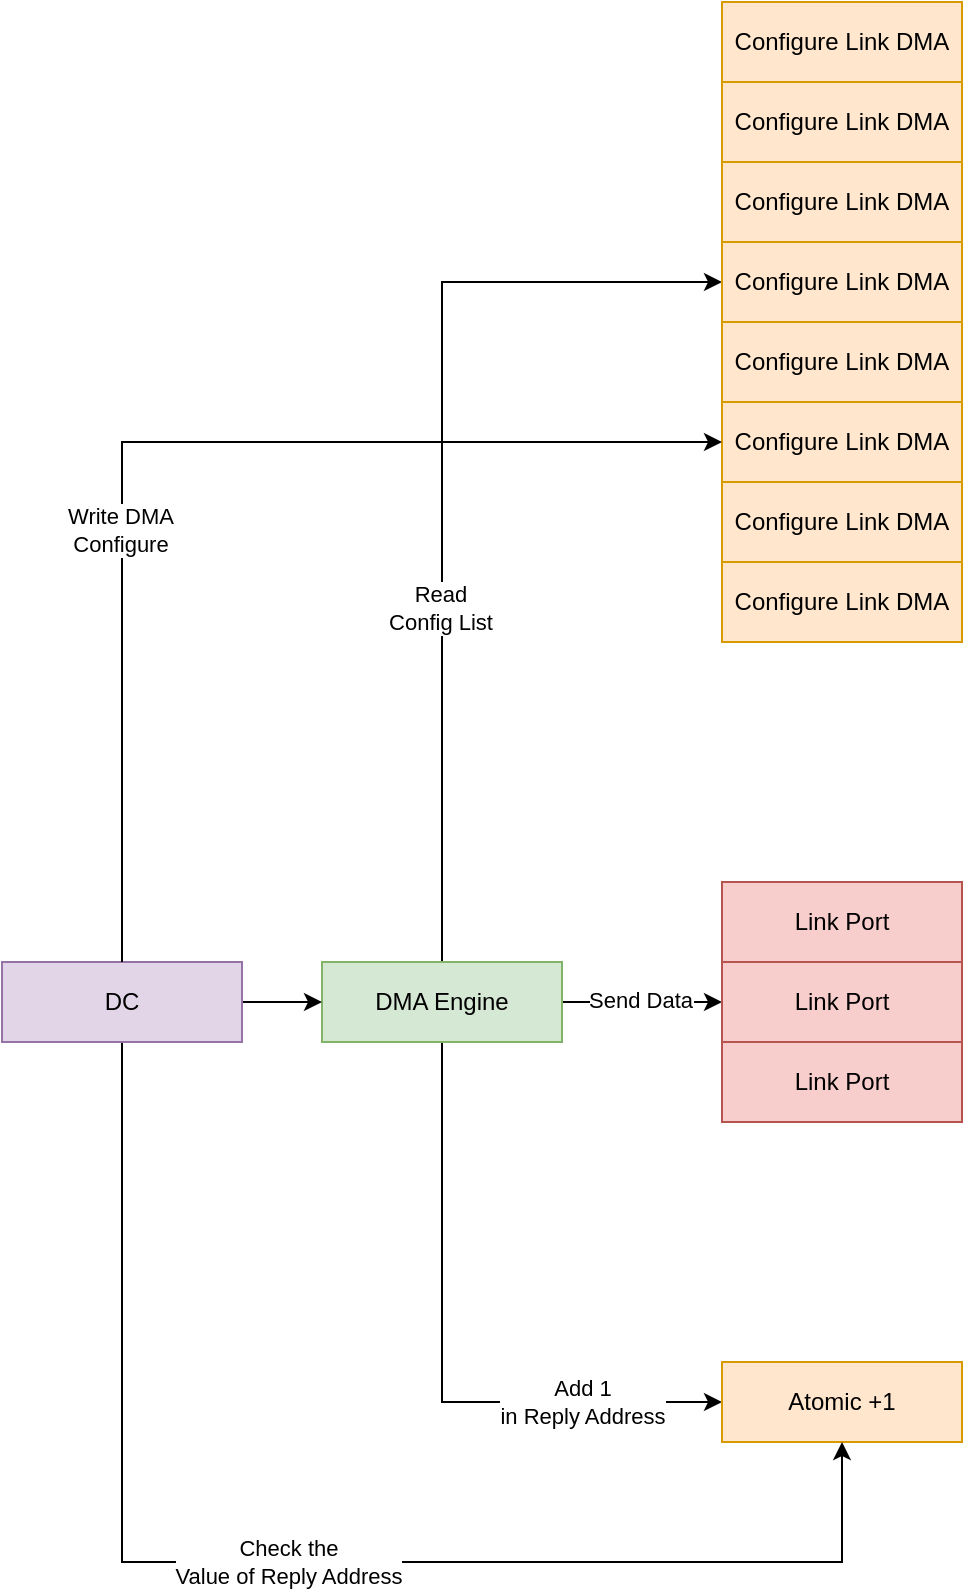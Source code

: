 <mxfile version="22.1.17" type="github">
  <diagram name="Page-1" id="aVFYZMiSky3yqIOjy_Kf">
    <mxGraphModel dx="2074" dy="2246" grid="1" gridSize="10" guides="1" tooltips="1" connect="1" arrows="1" fold="1" page="1" pageScale="1" pageWidth="850" pageHeight="1100" math="0" shadow="0">
      <root>
        <mxCell id="0" />
        <mxCell id="1" parent="0" />
        <mxCell id="TCqQ4G7pc4lWp9VlTtWD-5" value="" style="edgeStyle=orthogonalEdgeStyle;rounded=0;orthogonalLoop=1;jettySize=auto;html=1;" edge="1" parent="1" source="TCqQ4G7pc4lWp9VlTtWD-1" target="TCqQ4G7pc4lWp9VlTtWD-2">
          <mxGeometry relative="1" as="geometry">
            <Array as="points">
              <mxPoint x="300" y="340" />
            </Array>
          </mxGeometry>
        </mxCell>
        <mxCell id="TCqQ4G7pc4lWp9VlTtWD-25" value="Add 1&lt;br&gt;in Reply Address" style="edgeLabel;html=1;align=center;verticalAlign=middle;resizable=0;points=[];" vertex="1" connectable="0" parent="TCqQ4G7pc4lWp9VlTtWD-5">
          <mxGeometry x="0.562" relative="1" as="geometry">
            <mxPoint as="offset" />
          </mxGeometry>
        </mxCell>
        <mxCell id="TCqQ4G7pc4lWp9VlTtWD-6" value="" style="edgeStyle=orthogonalEdgeStyle;rounded=0;orthogonalLoop=1;jettySize=auto;html=1;entryX=0;entryY=0.5;entryDx=0;entryDy=0;" edge="1" parent="1" source="TCqQ4G7pc4lWp9VlTtWD-1" target="TCqQ4G7pc4lWp9VlTtWD-15">
          <mxGeometry relative="1" as="geometry">
            <mxPoint x="400" y="-140" as="targetPoint" />
            <Array as="points">
              <mxPoint x="300" y="-220" />
            </Array>
          </mxGeometry>
        </mxCell>
        <mxCell id="TCqQ4G7pc4lWp9VlTtWD-23" value="Read&lt;br&gt;Config List" style="edgeLabel;html=1;align=center;verticalAlign=middle;resizable=0;points=[];" vertex="1" connectable="0" parent="TCqQ4G7pc4lWp9VlTtWD-6">
          <mxGeometry x="-0.261" y="1" relative="1" as="geometry">
            <mxPoint as="offset" />
          </mxGeometry>
        </mxCell>
        <mxCell id="TCqQ4G7pc4lWp9VlTtWD-8" value="" style="edgeStyle=orthogonalEdgeStyle;rounded=0;orthogonalLoop=1;jettySize=auto;html=1;" edge="1" parent="1" source="TCqQ4G7pc4lWp9VlTtWD-1" target="TCqQ4G7pc4lWp9VlTtWD-4">
          <mxGeometry relative="1" as="geometry" />
        </mxCell>
        <mxCell id="TCqQ4G7pc4lWp9VlTtWD-24" value="Send Data" style="edgeLabel;html=1;align=center;verticalAlign=middle;resizable=0;points=[];" vertex="1" connectable="0" parent="TCqQ4G7pc4lWp9VlTtWD-8">
          <mxGeometry x="-0.025" y="1" relative="1" as="geometry">
            <mxPoint as="offset" />
          </mxGeometry>
        </mxCell>
        <mxCell id="TCqQ4G7pc4lWp9VlTtWD-1" value="DMA Engine" style="rounded=0;whiteSpace=wrap;html=1;fillColor=#d5e8d4;strokeColor=#82b366;" vertex="1" parent="1">
          <mxGeometry x="240" y="120" width="120" height="40" as="geometry" />
        </mxCell>
        <mxCell id="TCqQ4G7pc4lWp9VlTtWD-2" value="Atomic +1" style="rounded=0;whiteSpace=wrap;html=1;fillColor=#ffe6cc;strokeColor=#d79b00;" vertex="1" parent="1">
          <mxGeometry x="440" y="320" width="120" height="40" as="geometry" />
        </mxCell>
        <mxCell id="TCqQ4G7pc4lWp9VlTtWD-3" value="Configure Link DMA" style="rounded=0;whiteSpace=wrap;html=1;fillColor=#ffe6cc;strokeColor=#d79b00;" vertex="1" parent="1">
          <mxGeometry x="440" y="-200" width="120" height="40" as="geometry" />
        </mxCell>
        <mxCell id="TCqQ4G7pc4lWp9VlTtWD-4" value="Link Port" style="rounded=0;whiteSpace=wrap;html=1;fillColor=#f8cecc;strokeColor=#b85450;" vertex="1" parent="1">
          <mxGeometry x="440" y="120" width="120" height="40" as="geometry" />
        </mxCell>
        <mxCell id="TCqQ4G7pc4lWp9VlTtWD-9" value="Configure Link DMA" style="rounded=0;whiteSpace=wrap;html=1;fillColor=#ffe6cc;strokeColor=#d79b00;" vertex="1" parent="1">
          <mxGeometry x="440" y="-160" width="120" height="40" as="geometry" />
        </mxCell>
        <mxCell id="TCqQ4G7pc4lWp9VlTtWD-10" value="Configure Link DMA" style="rounded=0;whiteSpace=wrap;html=1;fillColor=#ffe6cc;strokeColor=#d79b00;" vertex="1" parent="1">
          <mxGeometry x="440" y="-120" width="120" height="40" as="geometry" />
        </mxCell>
        <mxCell id="TCqQ4G7pc4lWp9VlTtWD-11" value="Configure Link DMA" style="rounded=0;whiteSpace=wrap;html=1;fillColor=#ffe6cc;strokeColor=#d79b00;" vertex="1" parent="1">
          <mxGeometry x="440" y="-80" width="120" height="40" as="geometry" />
        </mxCell>
        <mxCell id="TCqQ4G7pc4lWp9VlTtWD-12" value="Configure Link DMA" style="rounded=0;whiteSpace=wrap;html=1;fillColor=#ffe6cc;strokeColor=#d79b00;" vertex="1" parent="1">
          <mxGeometry x="440" y="-360" width="120" height="40" as="geometry" />
        </mxCell>
        <mxCell id="TCqQ4G7pc4lWp9VlTtWD-13" value="Configure Link DMA" style="rounded=0;whiteSpace=wrap;html=1;fillColor=#ffe6cc;strokeColor=#d79b00;" vertex="1" parent="1">
          <mxGeometry x="440" y="-320" width="120" height="40" as="geometry" />
        </mxCell>
        <mxCell id="TCqQ4G7pc4lWp9VlTtWD-14" value="Configure Link DMA" style="rounded=0;whiteSpace=wrap;html=1;fillColor=#ffe6cc;strokeColor=#d79b00;" vertex="1" parent="1">
          <mxGeometry x="440" y="-280" width="120" height="40" as="geometry" />
        </mxCell>
        <mxCell id="TCqQ4G7pc4lWp9VlTtWD-15" value="Configure Link DMA" style="rounded=0;whiteSpace=wrap;html=1;fillColor=#ffe6cc;strokeColor=#d79b00;" vertex="1" parent="1">
          <mxGeometry x="440" y="-240" width="120" height="40" as="geometry" />
        </mxCell>
        <mxCell id="TCqQ4G7pc4lWp9VlTtWD-21" value="Link Port" style="rounded=0;whiteSpace=wrap;html=1;fillColor=#f8cecc;strokeColor=#b85450;" vertex="1" parent="1">
          <mxGeometry x="440" y="80" width="120" height="40" as="geometry" />
        </mxCell>
        <mxCell id="TCqQ4G7pc4lWp9VlTtWD-22" value="Link Port" style="rounded=0;whiteSpace=wrap;html=1;fillColor=#f8cecc;strokeColor=#b85450;" vertex="1" parent="1">
          <mxGeometry x="440" y="160" width="120" height="40" as="geometry" />
        </mxCell>
        <mxCell id="TCqQ4G7pc4lWp9VlTtWD-27" value="" style="edgeStyle=orthogonalEdgeStyle;rounded=0;orthogonalLoop=1;jettySize=auto;html=1;" edge="1" parent="1" source="TCqQ4G7pc4lWp9VlTtWD-26" target="TCqQ4G7pc4lWp9VlTtWD-1">
          <mxGeometry relative="1" as="geometry" />
        </mxCell>
        <mxCell id="TCqQ4G7pc4lWp9VlTtWD-31" value="" style="edgeStyle=orthogonalEdgeStyle;rounded=0;orthogonalLoop=1;jettySize=auto;html=1;entryX=0.5;entryY=1;entryDx=0;entryDy=0;" edge="1" parent="1" source="TCqQ4G7pc4lWp9VlTtWD-26" target="TCqQ4G7pc4lWp9VlTtWD-2">
          <mxGeometry relative="1" as="geometry">
            <Array as="points">
              <mxPoint x="140" y="420" />
              <mxPoint x="500" y="420" />
            </Array>
          </mxGeometry>
        </mxCell>
        <mxCell id="TCqQ4G7pc4lWp9VlTtWD-32" value="Check the&lt;br&gt;Value of Reply Address" style="edgeLabel;html=1;align=center;verticalAlign=middle;resizable=0;points=[];" vertex="1" connectable="0" parent="TCqQ4G7pc4lWp9VlTtWD-31">
          <mxGeometry x="0.009" relative="1" as="geometry">
            <mxPoint as="offset" />
          </mxGeometry>
        </mxCell>
        <mxCell id="TCqQ4G7pc4lWp9VlTtWD-26" value="DC" style="rounded=0;whiteSpace=wrap;html=1;fillColor=#e1d5e7;strokeColor=#9673a6;" vertex="1" parent="1">
          <mxGeometry x="80" y="120" width="120" height="40" as="geometry" />
        </mxCell>
        <mxCell id="TCqQ4G7pc4lWp9VlTtWD-29" value="" style="endArrow=classic;html=1;rounded=0;exitX=0.5;exitY=0;exitDx=0;exitDy=0;entryX=0;entryY=0.5;entryDx=0;entryDy=0;" edge="1" parent="1" source="TCqQ4G7pc4lWp9VlTtWD-26" target="TCqQ4G7pc4lWp9VlTtWD-9">
          <mxGeometry width="50" height="50" relative="1" as="geometry">
            <mxPoint x="540" y="170" as="sourcePoint" />
            <mxPoint x="590" y="120" as="targetPoint" />
            <Array as="points">
              <mxPoint x="140" y="-140" />
            </Array>
          </mxGeometry>
        </mxCell>
        <mxCell id="TCqQ4G7pc4lWp9VlTtWD-30" value="Write DMA&lt;br&gt;Configure" style="edgeLabel;html=1;align=center;verticalAlign=middle;resizable=0;points=[];" vertex="1" connectable="0" parent="TCqQ4G7pc4lWp9VlTtWD-29">
          <mxGeometry x="-0.229" y="1" relative="1" as="geometry">
            <mxPoint as="offset" />
          </mxGeometry>
        </mxCell>
      </root>
    </mxGraphModel>
  </diagram>
</mxfile>
